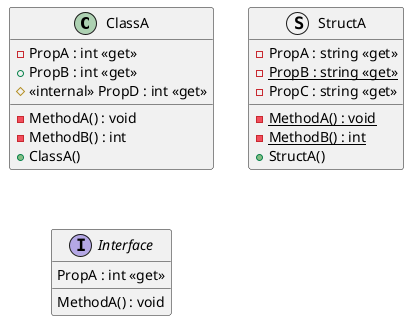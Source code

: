 ﻿@startuml
class ClassA {
    - PropA : int <<get>>
    + PropB : int <<get>>
    # <<internal>> PropD : int <<get>>
    - MethodA() : void
    - MethodB() : int
    + ClassA()
}
struct StructA {
    - PropA : string <<get>>
    {static} - PropB : string <<get>>
    - PropC : string <<get>>
    {static} - MethodA() : void
    - {static} MethodB() : int
    + StructA()
}
interface Interface {
    PropA : int <<get>>
    MethodA() : void
}
@enduml

